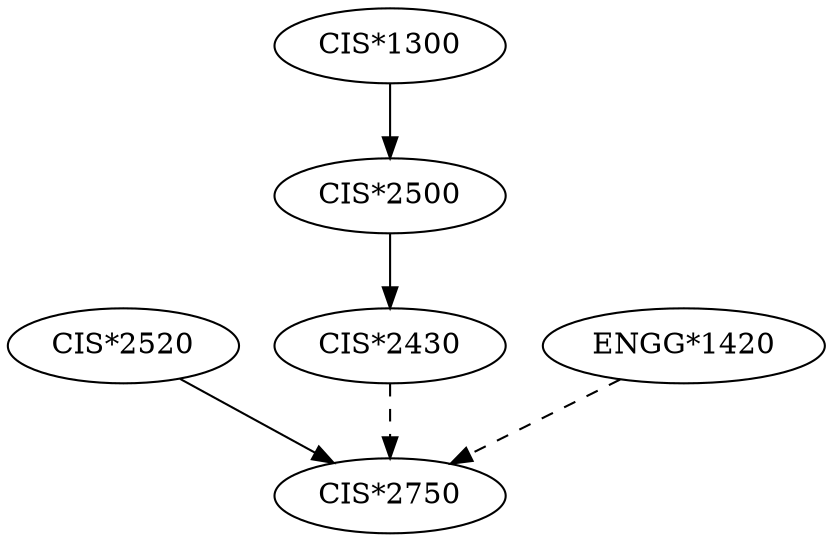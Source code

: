 digraph CourseMap {
"CIS*2520" -> "CIS*2750" [style=solid]
"CIS*2430" -> "CIS*2750" [style=dashed]
"ENGG*1420" -> "CIS*2750" [style=dashed]
"CIS*2500" -> "CIS*2430" [style=solid]
"CIS*1300" -> "CIS*2500" [style=solid]
}
